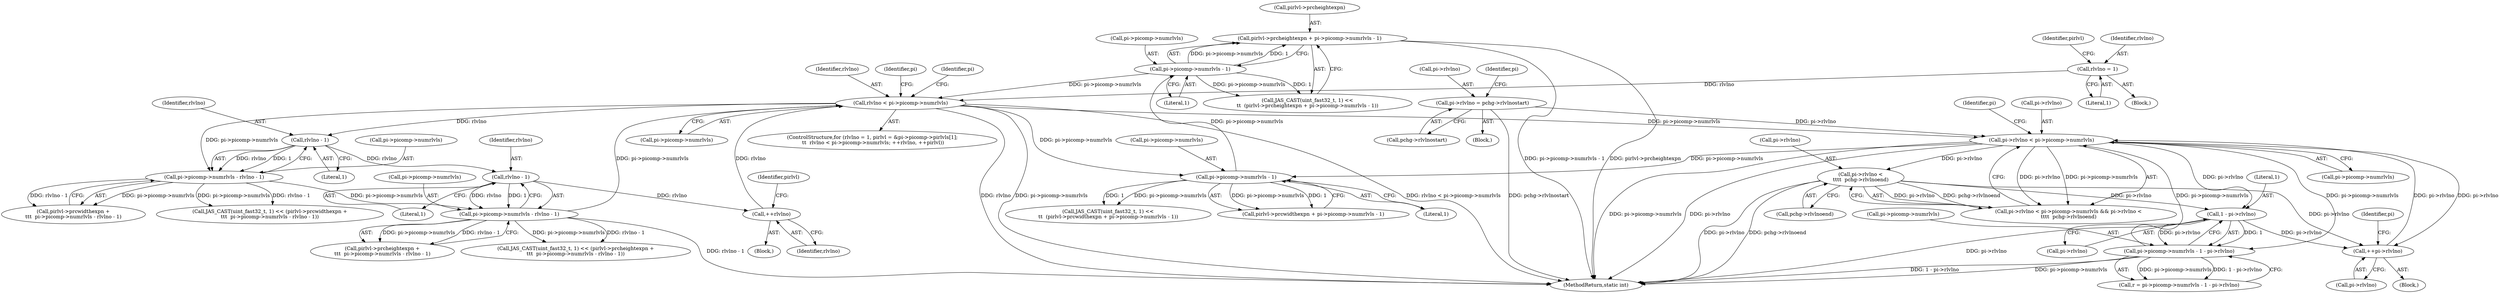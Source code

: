 digraph "0_jasper_1f0dfe5a42911b6880a1445f13f6d615ddb55387@pointer" {
"1000227" [label="(Call,pirlvl->prcheightexpn + pi->picomp->numrlvls - 1)"];
"1000231" [label="(Call,pi->picomp->numrlvls - 1)"];
"1000206" [label="(Call,pi->picomp->numrlvls - 1)"];
"1000253" [label="(Call,rlvlno < pi->picomp->numrlvls)"];
"1000261" [label="(Call,++rlvlno)"];
"1000325" [label="(Call,rlvlno - 1)"];
"1000294" [label="(Call,rlvlno - 1)"];
"1000240" [label="(Call,rlvlno = 1)"];
"1000319" [label="(Call,pi->picomp->numrlvls - rlvlno - 1)"];
"1000288" [label="(Call,pi->picomp->numrlvls - rlvlno - 1)"];
"1000414" [label="(Call,pi->rlvlno < pi->picomp->numrlvls)"];
"1000392" [label="(Call,pi->rlvlno = pchg->rlvlnostart)"];
"1000431" [label="(Call,++pi->rlvlno)"];
"1000458" [label="(Call,1 - pi->rlvlno)"];
"1000423" [label="(Call,pi->rlvlno <\n\t\t\t\t  pchg->rlvlnoend)"];
"1000452" [label="(Call,pi->picomp->numrlvls - 1 - pi->rlvlno)"];
"1000452" [label="(Call,pi->picomp->numrlvls - 1 - pi->rlvlno)"];
"1000423" [label="(Call,pi->rlvlno <\n\t\t\t\t  pchg->rlvlnoend)"];
"1000458" [label="(Call,1 - pi->rlvlno)"];
"1000414" [label="(Call,pi->rlvlno < pi->picomp->numrlvls)"];
"1000254" [label="(Identifier,rlvlno)"];
"1000240" [label="(Call,rlvlno = 1)"];
"1000239" [label="(Block,)"];
"1000331" [label="(Identifier,pi)"];
"1000241" [label="(Identifier,rlvlno)"];
"1000415" [label="(Call,pi->rlvlno)"];
"1000326" [label="(Identifier,rlvlno)"];
"1000393" [label="(Call,pi->rlvlno)"];
"1000212" [label="(Literal,1)"];
"1000255" [label="(Call,pi->picomp->numrlvls)"];
"1000425" [label="(Identifier,pi)"];
"1000262" [label="(Identifier,rlvlno)"];
"1000459" [label="(Literal,1)"];
"1000320" [label="(Call,pi->picomp->numrlvls)"];
"1000427" [label="(Call,pchg->rlvlnoend)"];
"1000401" [label="(Identifier,pi)"];
"1000450" [label="(Call,r = pi->picomp->numrlvls - 1 - pi->rlvlno)"];
"1000207" [label="(Call,pi->picomp->numrlvls)"];
"1000261" [label="(Call,++rlvlno)"];
"1000295" [label="(Identifier,rlvlno)"];
"1000289" [label="(Call,pi->picomp->numrlvls)"];
"1000315" [label="(Call,pirlvl->prcheightexpn +\n\t\t\t  pi->picomp->numrlvls - rlvlno - 1)"];
"1000327" [label="(Literal,1)"];
"1000223" [label="(Call,JAS_CAST(uint_fast32_t, 1) <<\n\t\t  (pirlvl->prcheightexpn + pi->picomp->numrlvls - 1))"];
"1000231" [label="(Call,pi->picomp->numrlvls - 1)"];
"1000453" [label="(Call,pi->picomp->numrlvls)"];
"1000228" [label="(Call,pirlvl->prcheightexpn)"];
"1000237" [label="(Literal,1)"];
"1000206" [label="(Call,pi->picomp->numrlvls - 1)"];
"1000432" [label="(Call,pi->rlvlno)"];
"1000418" [label="(Call,pi->picomp->numrlvls)"];
"1000202" [label="(Call,pirlvl->prcwidthexpn + pi->picomp->numrlvls - 1)"];
"1000227" [label="(Call,pirlvl->prcheightexpn + pi->picomp->numrlvls - 1)"];
"1000294" [label="(Call,rlvlno - 1)"];
"1000264" [label="(Identifier,pirlvl)"];
"1000311" [label="(Call,JAS_CAST(uint_fast32_t, 1) << (pirlvl->prcheightexpn +\n\t\t\t  pi->picomp->numrlvls - rlvlno - 1))"];
"1000396" [label="(Call,pchg->rlvlnostart)"];
"1000460" [label="(Call,pi->rlvlno)"];
"1000413" [label="(Call,pi->rlvlno < pi->picomp->numrlvls && pi->rlvlno <\n\t\t\t\t  pchg->rlvlnoend)"];
"1000325" [label="(Call,rlvlno - 1)"];
"1000699" [label="(MethodReturn,static int)"];
"1000253" [label="(Call,rlvlno < pi->picomp->numrlvls)"];
"1000431" [label="(Call,++pi->rlvlno)"];
"1000232" [label="(Call,pi->picomp->numrlvls)"];
"1000288" [label="(Call,pi->picomp->numrlvls - rlvlno - 1)"];
"1000198" [label="(Call,JAS_CAST(uint_fast32_t, 1) <<\n\t\t  (pirlvl->prcwidthexpn + pi->picomp->numrlvls - 1))"];
"1000268" [label="(Identifier,pi)"];
"1000319" [label="(Call,pi->picomp->numrlvls - rlvlno - 1)"];
"1000296" [label="(Literal,1)"];
"1000280" [label="(Call,JAS_CAST(uint_fast32_t, 1) << (pirlvl->prcwidthexpn +\n\t\t\t  pi->picomp->numrlvls - rlvlno - 1))"];
"1000392" [label="(Call,pi->rlvlno = pchg->rlvlnostart)"];
"1000391" [label="(Block,)"];
"1000437" [label="(Identifier,pi)"];
"1000284" [label="(Call,pirlvl->prcwidthexpn +\n\t\t\t  pi->picomp->numrlvls - rlvlno - 1)"];
"1000424" [label="(Call,pi->rlvlno)"];
"1000242" [label="(Literal,1)"];
"1000260" [label="(Block,)"];
"1000244" [label="(Identifier,pirlvl)"];
"1000430" [label="(Block,)"];
"1000238" [label="(ControlStructure,for (rlvlno = 1, pirlvl = &pi->picomp->pirlvls[1];\n \t\t  rlvlno < pi->picomp->numrlvls; ++rlvlno, ++pirlvl))"];
"1000227" -> "1000223"  [label="AST: "];
"1000227" -> "1000231"  [label="CFG: "];
"1000228" -> "1000227"  [label="AST: "];
"1000231" -> "1000227"  [label="AST: "];
"1000223" -> "1000227"  [label="CFG: "];
"1000227" -> "1000699"  [label="DDG: pirlvl->prcheightexpn"];
"1000227" -> "1000699"  [label="DDG: pi->picomp->numrlvls - 1"];
"1000231" -> "1000227"  [label="DDG: pi->picomp->numrlvls"];
"1000231" -> "1000227"  [label="DDG: 1"];
"1000231" -> "1000237"  [label="CFG: "];
"1000232" -> "1000231"  [label="AST: "];
"1000237" -> "1000231"  [label="AST: "];
"1000231" -> "1000223"  [label="DDG: pi->picomp->numrlvls"];
"1000231" -> "1000223"  [label="DDG: 1"];
"1000206" -> "1000231"  [label="DDG: pi->picomp->numrlvls"];
"1000231" -> "1000253"  [label="DDG: pi->picomp->numrlvls"];
"1000206" -> "1000202"  [label="AST: "];
"1000206" -> "1000212"  [label="CFG: "];
"1000207" -> "1000206"  [label="AST: "];
"1000212" -> "1000206"  [label="AST: "];
"1000202" -> "1000206"  [label="CFG: "];
"1000206" -> "1000198"  [label="DDG: pi->picomp->numrlvls"];
"1000206" -> "1000198"  [label="DDG: 1"];
"1000206" -> "1000202"  [label="DDG: pi->picomp->numrlvls"];
"1000206" -> "1000202"  [label="DDG: 1"];
"1000253" -> "1000206"  [label="DDG: pi->picomp->numrlvls"];
"1000414" -> "1000206"  [label="DDG: pi->picomp->numrlvls"];
"1000253" -> "1000238"  [label="AST: "];
"1000253" -> "1000255"  [label="CFG: "];
"1000254" -> "1000253"  [label="AST: "];
"1000255" -> "1000253"  [label="AST: "];
"1000268" -> "1000253"  [label="CFG: "];
"1000331" -> "1000253"  [label="CFG: "];
"1000253" -> "1000699"  [label="DDG: rlvlno < pi->picomp->numrlvls"];
"1000253" -> "1000699"  [label="DDG: pi->picomp->numrlvls"];
"1000253" -> "1000699"  [label="DDG: rlvlno"];
"1000261" -> "1000253"  [label="DDG: rlvlno"];
"1000240" -> "1000253"  [label="DDG: rlvlno"];
"1000319" -> "1000253"  [label="DDG: pi->picomp->numrlvls"];
"1000253" -> "1000288"  [label="DDG: pi->picomp->numrlvls"];
"1000253" -> "1000294"  [label="DDG: rlvlno"];
"1000253" -> "1000414"  [label="DDG: pi->picomp->numrlvls"];
"1000261" -> "1000260"  [label="AST: "];
"1000261" -> "1000262"  [label="CFG: "];
"1000262" -> "1000261"  [label="AST: "];
"1000264" -> "1000261"  [label="CFG: "];
"1000325" -> "1000261"  [label="DDG: rlvlno"];
"1000325" -> "1000319"  [label="AST: "];
"1000325" -> "1000327"  [label="CFG: "];
"1000326" -> "1000325"  [label="AST: "];
"1000327" -> "1000325"  [label="AST: "];
"1000319" -> "1000325"  [label="CFG: "];
"1000325" -> "1000319"  [label="DDG: rlvlno"];
"1000325" -> "1000319"  [label="DDG: 1"];
"1000294" -> "1000325"  [label="DDG: rlvlno"];
"1000294" -> "1000288"  [label="AST: "];
"1000294" -> "1000296"  [label="CFG: "];
"1000295" -> "1000294"  [label="AST: "];
"1000296" -> "1000294"  [label="AST: "];
"1000288" -> "1000294"  [label="CFG: "];
"1000294" -> "1000288"  [label="DDG: rlvlno"];
"1000294" -> "1000288"  [label="DDG: 1"];
"1000240" -> "1000239"  [label="AST: "];
"1000240" -> "1000242"  [label="CFG: "];
"1000241" -> "1000240"  [label="AST: "];
"1000242" -> "1000240"  [label="AST: "];
"1000244" -> "1000240"  [label="CFG: "];
"1000319" -> "1000315"  [label="AST: "];
"1000320" -> "1000319"  [label="AST: "];
"1000315" -> "1000319"  [label="CFG: "];
"1000319" -> "1000699"  [label="DDG: rlvlno - 1"];
"1000319" -> "1000311"  [label="DDG: pi->picomp->numrlvls"];
"1000319" -> "1000311"  [label="DDG: rlvlno - 1"];
"1000319" -> "1000315"  [label="DDG: pi->picomp->numrlvls"];
"1000319" -> "1000315"  [label="DDG: rlvlno - 1"];
"1000288" -> "1000319"  [label="DDG: pi->picomp->numrlvls"];
"1000288" -> "1000284"  [label="AST: "];
"1000289" -> "1000288"  [label="AST: "];
"1000284" -> "1000288"  [label="CFG: "];
"1000288" -> "1000280"  [label="DDG: pi->picomp->numrlvls"];
"1000288" -> "1000280"  [label="DDG: rlvlno - 1"];
"1000288" -> "1000284"  [label="DDG: pi->picomp->numrlvls"];
"1000288" -> "1000284"  [label="DDG: rlvlno - 1"];
"1000414" -> "1000413"  [label="AST: "];
"1000414" -> "1000418"  [label="CFG: "];
"1000415" -> "1000414"  [label="AST: "];
"1000418" -> "1000414"  [label="AST: "];
"1000425" -> "1000414"  [label="CFG: "];
"1000413" -> "1000414"  [label="CFG: "];
"1000414" -> "1000699"  [label="DDG: pi->picomp->numrlvls"];
"1000414" -> "1000699"  [label="DDG: pi->rlvlno"];
"1000414" -> "1000413"  [label="DDG: pi->rlvlno"];
"1000414" -> "1000413"  [label="DDG: pi->picomp->numrlvls"];
"1000392" -> "1000414"  [label="DDG: pi->rlvlno"];
"1000431" -> "1000414"  [label="DDG: pi->rlvlno"];
"1000452" -> "1000414"  [label="DDG: pi->picomp->numrlvls"];
"1000414" -> "1000423"  [label="DDG: pi->rlvlno"];
"1000414" -> "1000431"  [label="DDG: pi->rlvlno"];
"1000414" -> "1000452"  [label="DDG: pi->picomp->numrlvls"];
"1000414" -> "1000458"  [label="DDG: pi->rlvlno"];
"1000392" -> "1000391"  [label="AST: "];
"1000392" -> "1000396"  [label="CFG: "];
"1000393" -> "1000392"  [label="AST: "];
"1000396" -> "1000392"  [label="AST: "];
"1000401" -> "1000392"  [label="CFG: "];
"1000392" -> "1000699"  [label="DDG: pchg->rlvlnostart"];
"1000431" -> "1000430"  [label="AST: "];
"1000431" -> "1000432"  [label="CFG: "];
"1000432" -> "1000431"  [label="AST: "];
"1000437" -> "1000431"  [label="CFG: "];
"1000458" -> "1000431"  [label="DDG: pi->rlvlno"];
"1000423" -> "1000431"  [label="DDG: pi->rlvlno"];
"1000458" -> "1000452"  [label="AST: "];
"1000458" -> "1000460"  [label="CFG: "];
"1000459" -> "1000458"  [label="AST: "];
"1000460" -> "1000458"  [label="AST: "];
"1000452" -> "1000458"  [label="CFG: "];
"1000458" -> "1000699"  [label="DDG: pi->rlvlno"];
"1000458" -> "1000452"  [label="DDG: 1"];
"1000458" -> "1000452"  [label="DDG: pi->rlvlno"];
"1000423" -> "1000458"  [label="DDG: pi->rlvlno"];
"1000423" -> "1000413"  [label="AST: "];
"1000423" -> "1000427"  [label="CFG: "];
"1000424" -> "1000423"  [label="AST: "];
"1000427" -> "1000423"  [label="AST: "];
"1000413" -> "1000423"  [label="CFG: "];
"1000423" -> "1000699"  [label="DDG: pchg->rlvlnoend"];
"1000423" -> "1000699"  [label="DDG: pi->rlvlno"];
"1000423" -> "1000413"  [label="DDG: pi->rlvlno"];
"1000423" -> "1000413"  [label="DDG: pchg->rlvlnoend"];
"1000452" -> "1000450"  [label="AST: "];
"1000453" -> "1000452"  [label="AST: "];
"1000450" -> "1000452"  [label="CFG: "];
"1000452" -> "1000699"  [label="DDG: pi->picomp->numrlvls"];
"1000452" -> "1000699"  [label="DDG: 1 - pi->rlvlno"];
"1000452" -> "1000450"  [label="DDG: pi->picomp->numrlvls"];
"1000452" -> "1000450"  [label="DDG: 1 - pi->rlvlno"];
}
